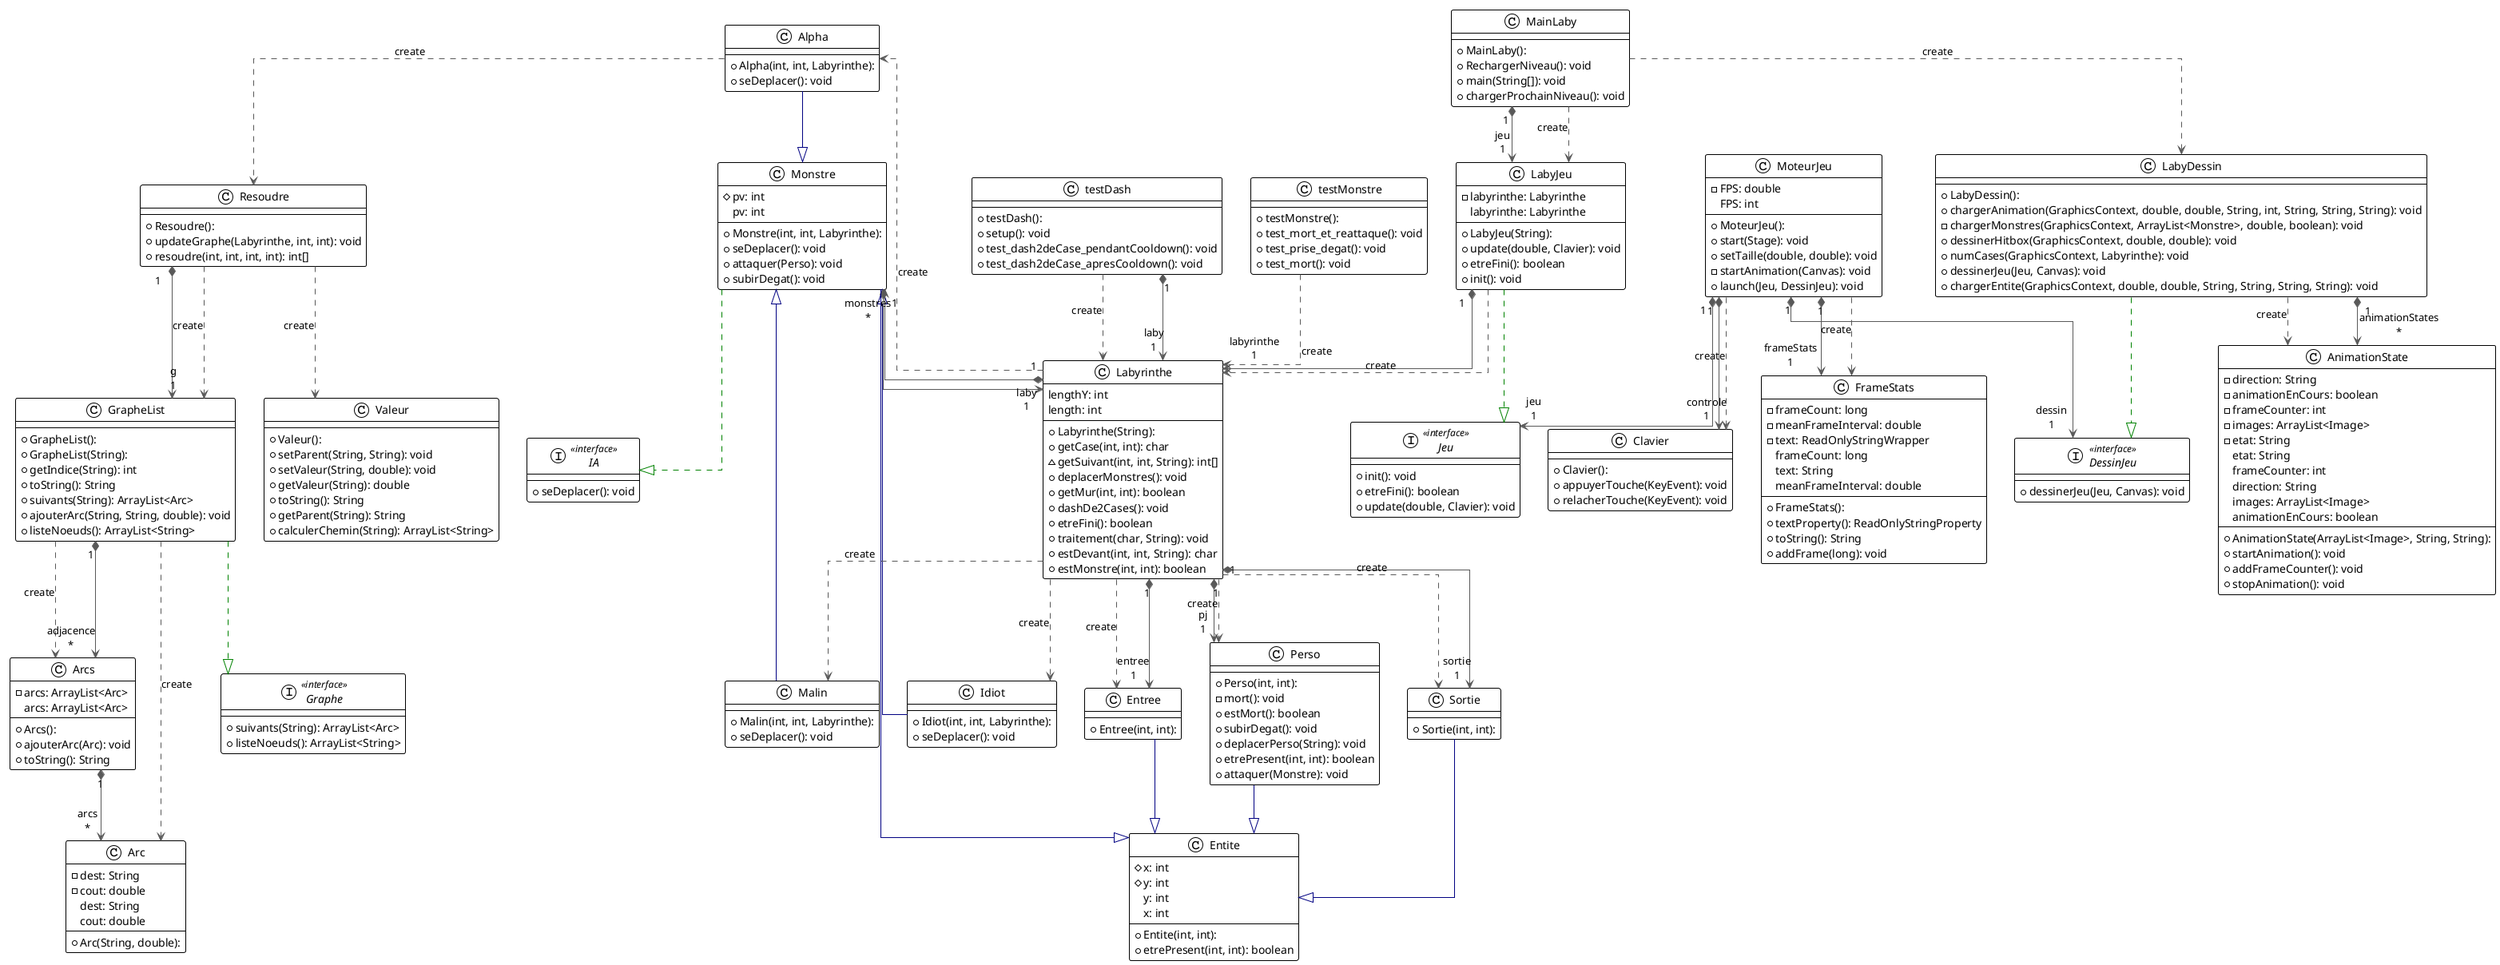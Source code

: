 @startuml
!theme plain
top to bottom direction
skinparam linetype ortho

class Alpha {
  + Alpha(int, int, Labyrinthe):
  + seDeplacer(): void
}
class AnimationState {
  + AnimationState(ArrayList<Image>, String, String):
  - direction: String
  - animationEnCours: boolean
  - frameCounter: int
  - images: ArrayList<Image>
  - etat: String
  + startAnimation(): void
  + addFrameCounter(): void
  + stopAnimation(): void
   etat: String
   frameCounter: int
   direction: String
   images: ArrayList<Image>
   animationEnCours: boolean
}
class Arc {
  + Arc(String, double):
  - dest: String
  - cout: double
   dest: String
   cout: double
}
class Arcs {
  + Arcs():
  - arcs: ArrayList<Arc>
  + ajouterArc(Arc): void
  + toString(): String
   arcs: ArrayList<Arc>
}
class Clavier {
  + Clavier():
  + appuyerTouche(KeyEvent): void
  + relacherTouche(KeyEvent): void
}
interface DessinJeu << interface >> {
  + dessinerJeu(Jeu, Canvas): void
}
class Entite {
  + Entite(int, int):
  # x: int
  # y: int
  + etrePresent(int, int): boolean
   y: int
   x: int
}
class Entree {
  + Entree(int, int):
}
class FrameStats {
  + FrameStats():
  - frameCount: long
  - meanFrameInterval: double
  - text: ReadOnlyStringWrapper
  + textProperty(): ReadOnlyStringProperty
  + toString(): String
  + addFrame(long): void
   frameCount: long
   text: String
   meanFrameInterval: double
}
interface Graphe << interface >> {
  + suivants(String): ArrayList<Arc>
  + listeNoeuds(): ArrayList<String>
}
class GrapheList {
  + GrapheList():
  + GrapheList(String):
  + getIndice(String): int
  + toString(): String
  + suivants(String): ArrayList<Arc>
  + ajouterArc(String, String, double): void
  + listeNoeuds(): ArrayList<String>
}
interface IA << interface >> {
  + seDeplacer(): void
}
class Idiot {
  + Idiot(int, int, Labyrinthe):
  + seDeplacer(): void
}
interface Jeu << interface >> {
  + init(): void
  + etreFini(): boolean
  + update(double, Clavier): void
}
class LabyDessin {
  + LabyDessin():
  + chargerAnimation(GraphicsContext, double, double, String, int, String, String, String): void
  - chargerMonstres(GraphicsContext, ArrayList<Monstre>, double, boolean): void
  + dessinerHitbox(GraphicsContext, double, double): void
  + numCases(GraphicsContext, Labyrinthe): void
  + dessinerJeu(Jeu, Canvas): void
  + chargerEntite(GraphicsContext, double, double, String, String, String, String): void
}
class LabyJeu {
  + LabyJeu(String):
  - labyrinthe: Labyrinthe
  + update(double, Clavier): void
  + etreFini(): boolean
  + init(): void
   labyrinthe: Labyrinthe
}
class Labyrinthe {
  + Labyrinthe(String):
  + getCase(int, int): char
  ~ getSuivant(int, int, String): int[]
  + deplacerMonstres(): void
  + getMur(int, int): boolean
  + dashDe2Cases(): void
  + etreFini(): boolean
  + traitement(char, String): void
  + estDevant(int, int, String): char
  + estMonstre(int, int): boolean
   lengthY: int
   length: int
}
class MainLaby {
  + MainLaby():
  + RechargerNiveau(): void
  + main(String[]): void
  + chargerProchainNiveau(): void
}
class Malin {
  + Malin(int, int, Labyrinthe):
  + seDeplacer(): void
}
class Monstre {
  + Monstre(int, int, Labyrinthe):
  # pv: int
  + seDeplacer(): void
  + attaquer(Perso): void
  + subirDegat(): void
   pv: int
}
class MoteurJeu {
  + MoteurJeu():
  - FPS: double
  + start(Stage): void
  + setTaille(double, double): void
  - startAnimation(Canvas): void
  + launch(Jeu, DessinJeu): void
   FPS: int
}
class Perso {
  + Perso(int, int):
  - mort(): void
  + estMort(): boolean
  + subirDegat(): void
  + deplacerPerso(String): void
  + etrePresent(int, int): boolean
  + attaquer(Monstre): void
}
class Resoudre {
  + Resoudre():
  + updateGraphe(Labyrinthe, int, int): void
  + resoudre(int, int, int, int): int[]
}
class Sortie {
  + Sortie(int, int):
}
class Valeur {
  + Valeur():
  + setParent(String, String): void
  + setValeur(String, double): void
  + getValeur(String): double
  + toString(): String
  + getParent(String): String
  + calculerChemin(String): ArrayList<String>
}
class testDash {
  + testDash():
  + setup(): void
  + test_dash2deCase_pendantCooldown(): void
  + test_dash2deCase_apresCooldown(): void
}
class testMonstre {
  + testMonstre():
  + test_mort_et_reattaque(): void
  + test_prise_degat(): void
  + test_mort(): void
}

Alpha           -[#000082,plain]-^  Monstre
Alpha           -[#595959,dashed]->  Resoudre       : "«create»"
Arcs           "1" *-[#595959,plain]-> "arcs\n*" Arc
Entree          -[#000082,plain]-^  Entite
GrapheList      -[#595959,dashed]->  Arc            : "«create»"
GrapheList      -[#595959,dashed]->  Arcs           : "«create»"
GrapheList     "1" *-[#595959,plain]-> "adjacence\n*" Arcs
GrapheList      -[#008200,dashed]-^  Graphe
Idiot           -[#000082,plain]-^  Monstre
LabyDessin      -[#595959,dashed]->  AnimationState : "«create»"
LabyDessin     "1" *-[#595959,plain]-> "animationStates\n*" AnimationState
LabyDessin      -[#008200,dashed]-^  DessinJeu
LabyJeu         -[#008200,dashed]-^  Jeu
LabyJeu        "1" *-[#595959,plain]-> "labyrinthe\n1" Labyrinthe
LabyJeu         -[#595959,dashed]->  Labyrinthe     : "«create»"
Labyrinthe      -[#595959,dashed]->  Alpha          : "«create»"
Labyrinthe      -[#595959,dashed]->  Entree         : "«create»"
Labyrinthe     "1" *-[#595959,plain]-> "entree\n1" Entree
Labyrinthe      -[#595959,dashed]->  Idiot          : "«create»"
Labyrinthe      -[#595959,dashed]->  Malin          : "«create»"
Labyrinthe     "1" *-[#595959,plain]-> "monstres\n*" Monstre
Labyrinthe     "1" *-[#595959,plain]-> "pj\n1" Perso
Labyrinthe      -[#595959,dashed]->  Perso          : "«create»"
Labyrinthe     "1" *-[#595959,plain]-> "sortie\n1" Sortie
Labyrinthe      -[#595959,dashed]->  Sortie         : "«create»"
MainLaby        -[#595959,dashed]->  LabyDessin     : "«create»"
MainLaby       "1" *-[#595959,plain]-> "jeu\n1" LabyJeu
MainLaby        -[#595959,dashed]->  LabyJeu        : "«create»"
Malin           -[#000082,plain]-^  Monstre
Monstre         -[#000082,plain]-^  Entite
Monstre         -[#008200,dashed]-^  IA
Monstre        "1" *-[#595959,plain]-> "laby\n1" Labyrinthe
MoteurJeu      "1" *-[#595959,plain]-> "controle\n1" Clavier
MoteurJeu       -[#595959,dashed]->  Clavier        : "«create»"
MoteurJeu      "1" *-[#595959,plain]-> "dessin\n1" DessinJeu
MoteurJeu      "1" *-[#595959,plain]-> "frameStats\n1" FrameStats
MoteurJeu       -[#595959,dashed]->  FrameStats     : "«create»"
MoteurJeu      "1" *-[#595959,plain]-> "jeu\n1" Jeu
Perso           -[#000082,plain]-^  Entite
Resoudre       "1" *-[#595959,plain]-> "g\n1" GrapheList
Resoudre        -[#595959,dashed]->  GrapheList     : "«create»"
Resoudre        -[#595959,dashed]->  Valeur         : "«create»"
Sortie          -[#000082,plain]-^  Entite
testDash        -[#595959,dashed]->  Labyrinthe     : "«create»"
testDash       "1" *-[#595959,plain]-> "laby\n1" Labyrinthe
testMonstre     -[#595959,dashed]->  Labyrinthe     : "«create»"
@enduml